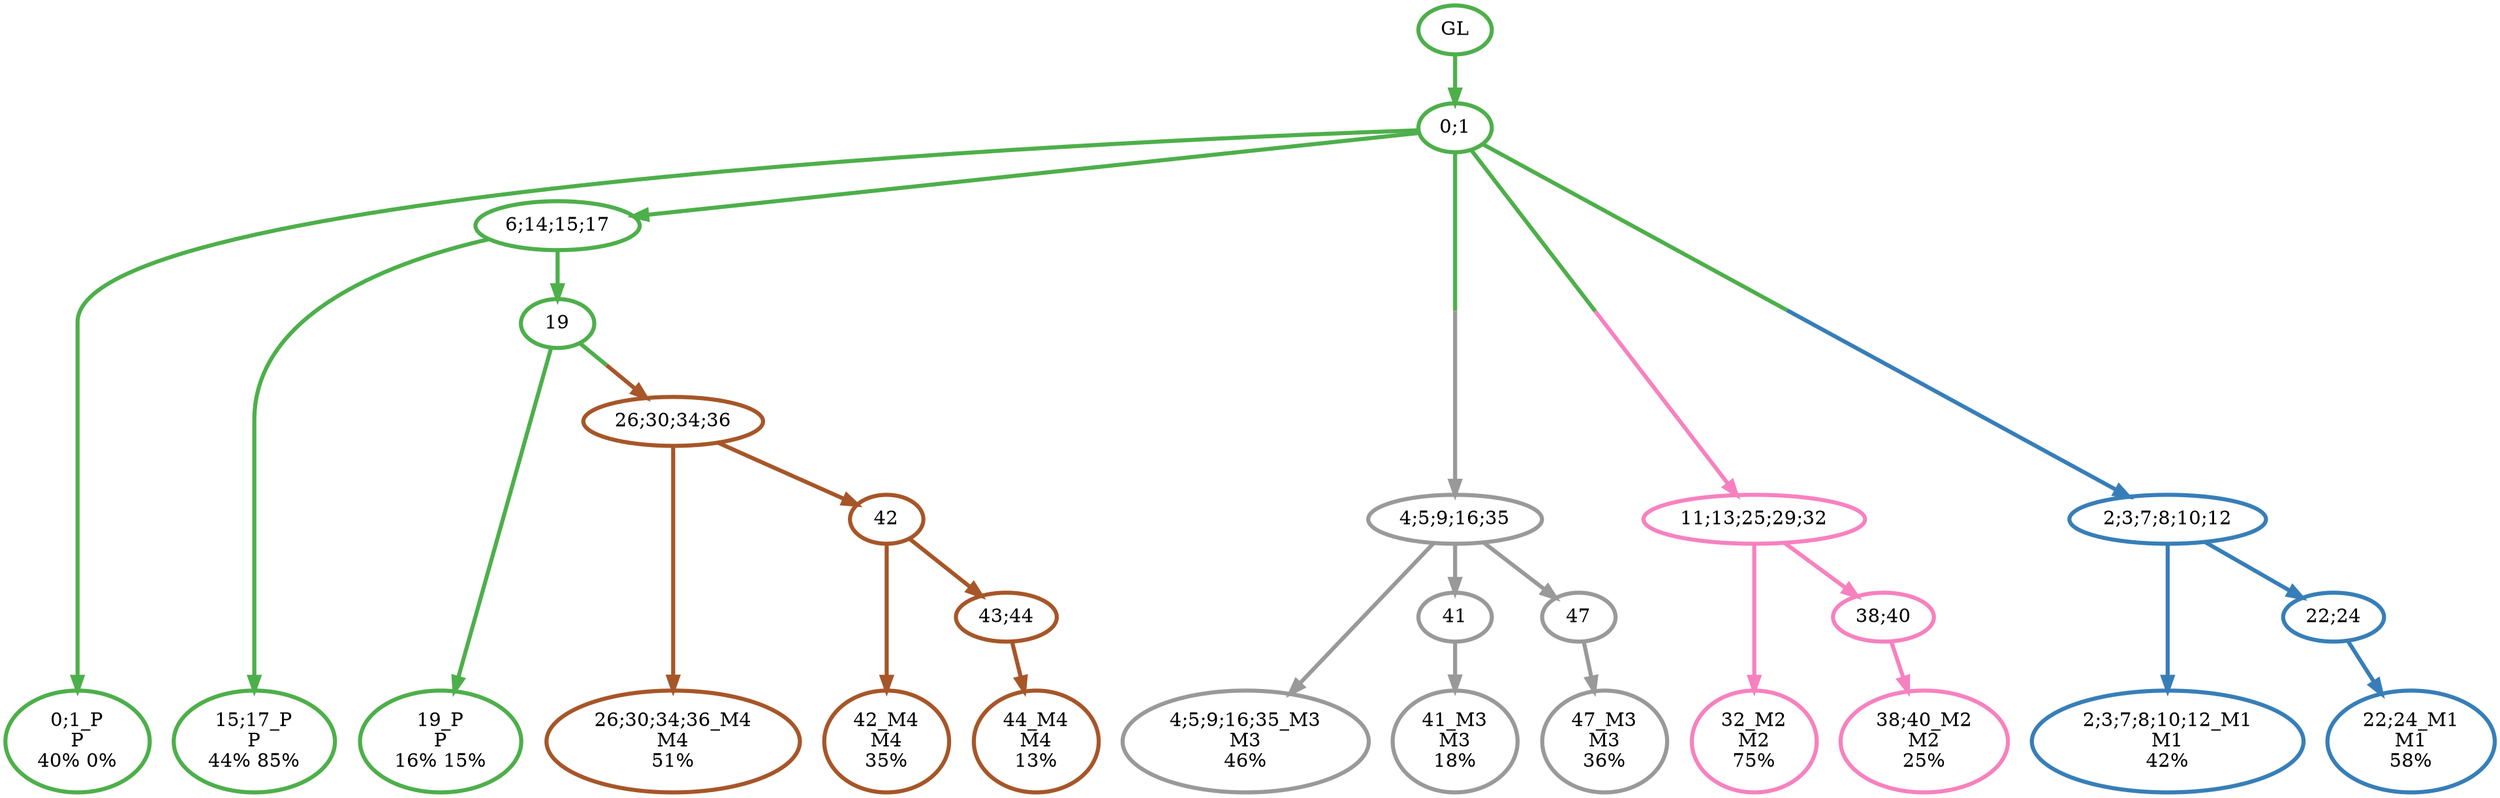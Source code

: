 digraph T {
	{
		rank=same
		24 [penwidth=3,colorscheme=set19,color=3,label="0;1_P\nP\n40% 0%"]
		22 [penwidth=3,colorscheme=set19,color=3,label="15;17_P\nP\n44% 85%"]
		20 [penwidth=3,colorscheme=set19,color=3,label="19_P\nP\n16% 15%"]
		19 [penwidth=3,colorscheme=set19,color=2,label="2;3;7;8;10;12_M1\nM1\n42%"]
		17 [penwidth=3,colorscheme=set19,color=2,label="22;24_M1\nM1\n58%"]
		16 [penwidth=3,colorscheme=set19,color=8,label="32_M2\nM2\n75%"]
		14 [penwidth=3,colorscheme=set19,color=8,label="38;40_M2\nM2\n25%"]
		13 [penwidth=3,colorscheme=set19,color=9,label="4;5;9;16;35_M3\nM3\n46%"]
		11 [penwidth=3,colorscheme=set19,color=9,label="41_M3\nM3\n18%"]
		9 [penwidth=3,colorscheme=set19,color=9,label="47_M3\nM3\n36%"]
		8 [penwidth=3,colorscheme=set19,color=7,label="26;30;34;36_M4\nM4\n51%"]
		6 [penwidth=3,colorscheme=set19,color=7,label="42_M4\nM4\n35%"]
		4 [penwidth=3,colorscheme=set19,color=7,label="44_M4\nM4\n13%"]
	}
	26 [penwidth=3,colorscheme=set19,color=3,label="GL"]
	25 [penwidth=3,colorscheme=set19,color=3,label="0;1"]
	23 [penwidth=3,colorscheme=set19,color=3,label="6;14;15;17"]
	21 [penwidth=3,colorscheme=set19,color=3,label="19"]
	18 [penwidth=3,colorscheme=set19,color=2,label="22;24"]
	15 [penwidth=3,colorscheme=set19,color=8,label="38;40"]
	12 [penwidth=3,colorscheme=set19,color=9,label="41"]
	10 [penwidth=3,colorscheme=set19,color=9,label="47"]
	7 [penwidth=3,colorscheme=set19,color=7,label="42"]
	5 [penwidth=3,colorscheme=set19,color=7,label="43;44"]
	3 [penwidth=3,colorscheme=set19,color=7,label="26;30;34;36"]
	2 [penwidth=3,colorscheme=set19,color=9,label="4;5;9;16;35"]
	1 [penwidth=3,colorscheme=set19,color=8,label="11;13;25;29;32"]
	0 [penwidth=3,colorscheme=set19,color=2,label="2;3;7;8;10;12"]
	26 -> 25 [penwidth=3,colorscheme=set19,color=3]
	25 -> 24 [penwidth=3,colorscheme=set19,color=3]
	25 -> 23 [penwidth=3,colorscheme=set19,color=3]
	25 -> 2 [penwidth=3,colorscheme=set19,color="3;0.5:9"]
	25 -> 1 [penwidth=3,colorscheme=set19,color="3;0.5:8"]
	25 -> 0 [penwidth=3,colorscheme=set19,color="3;0.5:2"]
	23 -> 22 [penwidth=3,colorscheme=set19,color=3]
	23 -> 21 [penwidth=3,colorscheme=set19,color=3]
	21 -> 20 [penwidth=3,colorscheme=set19,color=3]
	21 -> 3 [penwidth=3,colorscheme=set19,color="3;0.5:7"]
	18 -> 17 [penwidth=3,colorscheme=set19,color=2]
	15 -> 14 [penwidth=3,colorscheme=set19,color=8]
	12 -> 11 [penwidth=3,colorscheme=set19,color=9]
	10 -> 9 [penwidth=3,colorscheme=set19,color=9]
	7 -> 6 [penwidth=3,colorscheme=set19,color=7]
	7 -> 5 [penwidth=3,colorscheme=set19,color=7]
	5 -> 4 [penwidth=3,colorscheme=set19,color=7]
	3 -> 8 [penwidth=3,colorscheme=set19,color=7]
	3 -> 7 [penwidth=3,colorscheme=set19,color=7]
	2 -> 13 [penwidth=3,colorscheme=set19,color=9]
	2 -> 12 [penwidth=3,colorscheme=set19,color=9]
	2 -> 10 [penwidth=3,colorscheme=set19,color=9]
	1 -> 16 [penwidth=3,colorscheme=set19,color=8]
	1 -> 15 [penwidth=3,colorscheme=set19,color=8]
	0 -> 19 [penwidth=3,colorscheme=set19,color=2]
	0 -> 18 [penwidth=3,colorscheme=set19,color=2]
}
